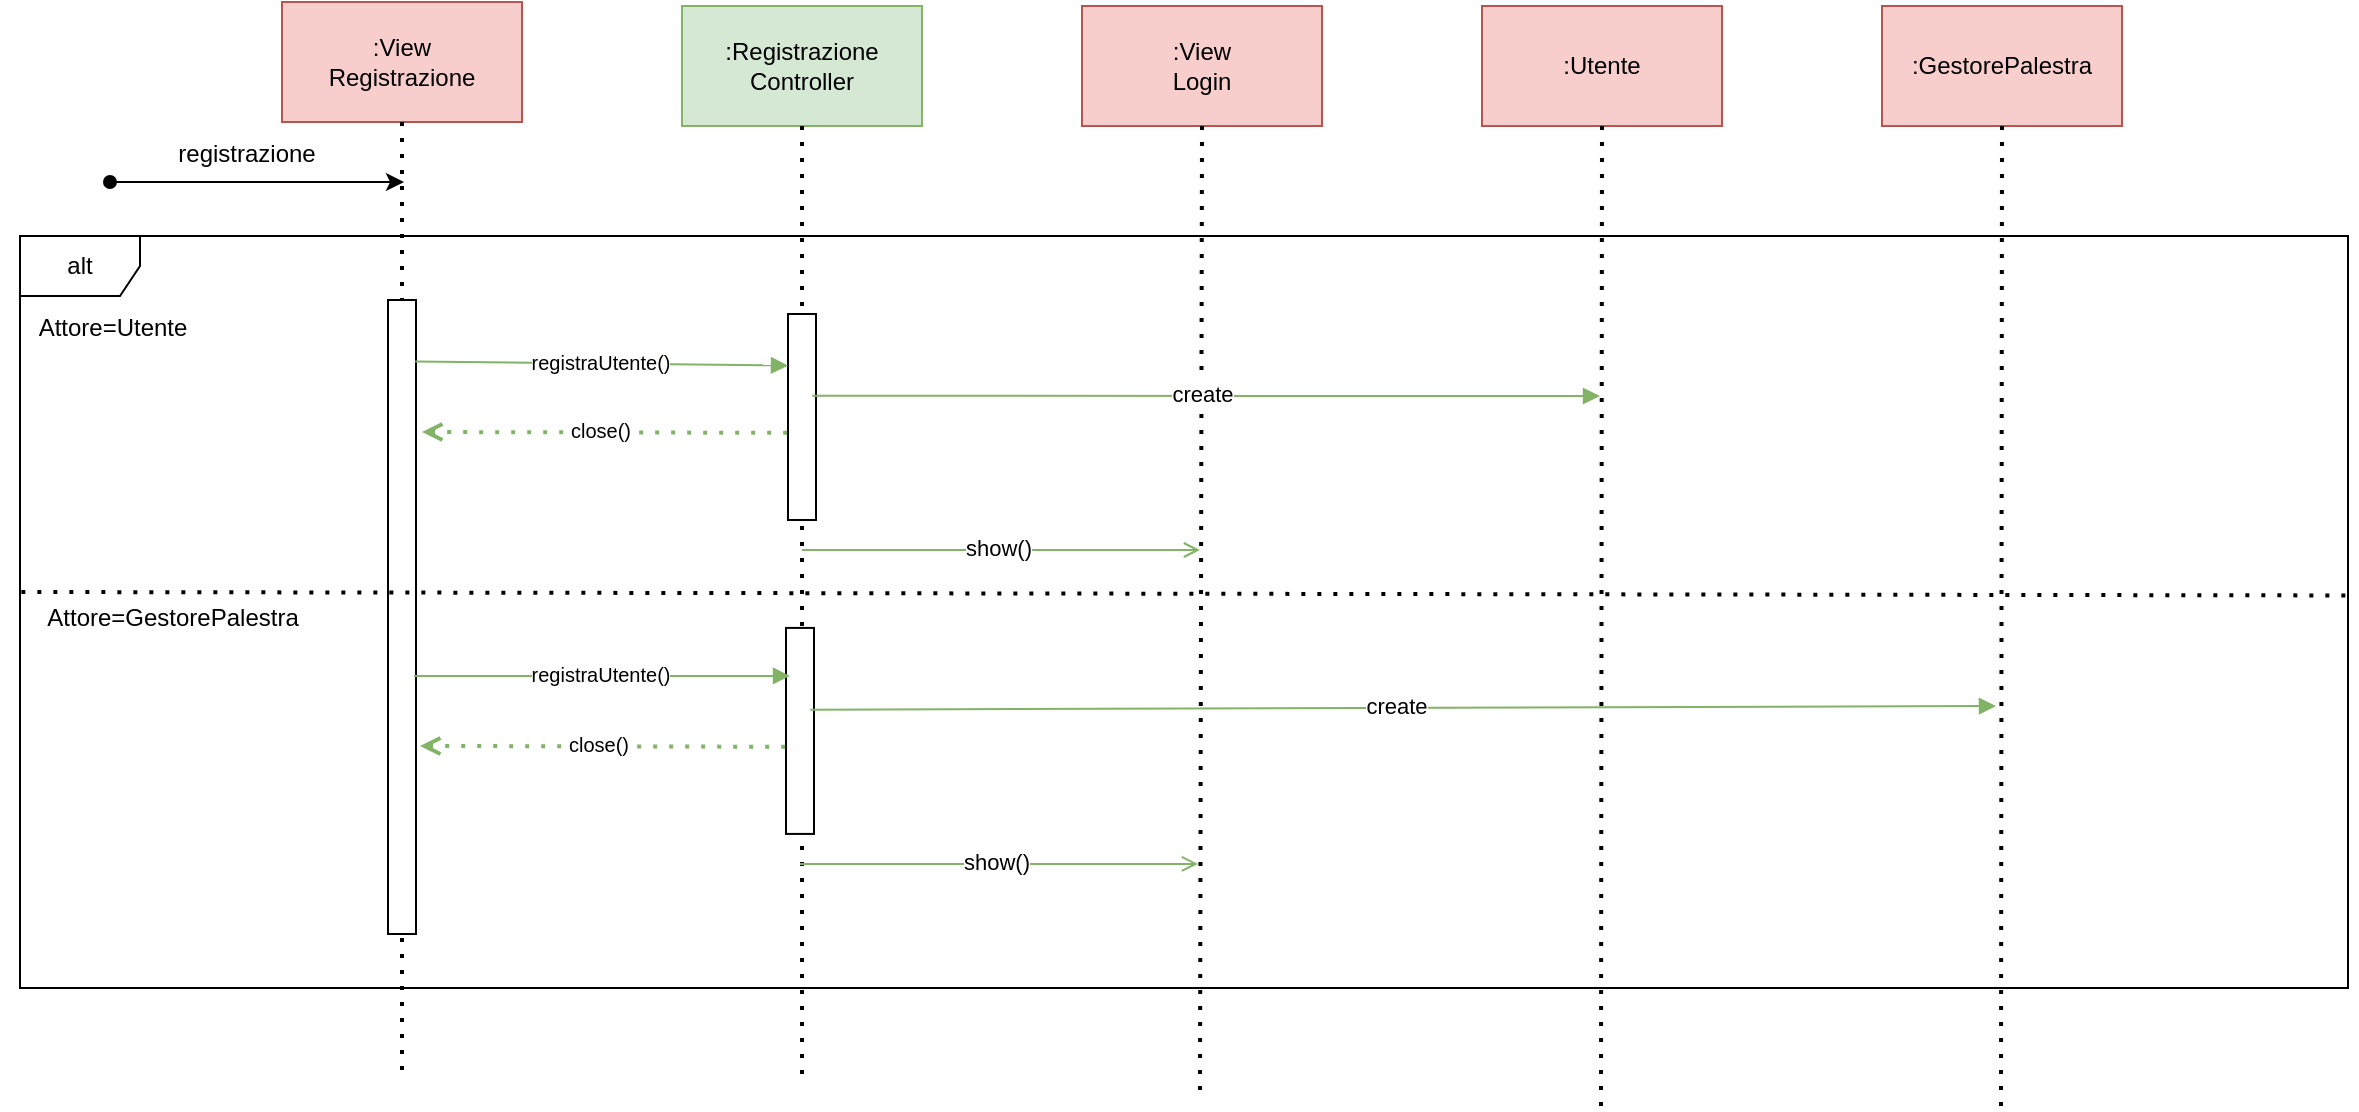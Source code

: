 <mxfile version="24.4.13" type="github">
  <diagram name="Page-1" id="HaIGnK4oBKCUf0zDOcYd">
    <mxGraphModel dx="1436" dy="1009" grid="0" gridSize="10" guides="1" tooltips="1" connect="1" arrows="1" fold="1" page="0" pageScale="1" pageWidth="850" pageHeight="1100" math="0" shadow="0">
      <root>
        <mxCell id="0" />
        <mxCell id="1" parent="0" />
        <mxCell id="sgFyzHYu5diykc7bS-y--1" value="&lt;div&gt;:View&lt;/div&gt;&lt;div&gt;Registrazione&lt;br&gt;&lt;/div&gt;" style="rounded=0;whiteSpace=wrap;html=1;fillColor=#f8cecc;strokeColor=#b85450;" parent="1" vertex="1">
          <mxGeometry x="-192" y="-91" width="120" height="60" as="geometry" />
        </mxCell>
        <mxCell id="sgFyzHYu5diykc7bS-y--2" value="&lt;div&gt;:Registrazione&lt;/div&gt;&lt;div&gt;Controller&lt;br&gt;&lt;/div&gt;" style="rounded=0;whiteSpace=wrap;html=1;fillColor=#d5e8d4;strokeColor=#82b366;" parent="1" vertex="1">
          <mxGeometry x="8" y="-89" width="120" height="60" as="geometry" />
        </mxCell>
        <mxCell id="sgFyzHYu5diykc7bS-y--3" value="&lt;div&gt;:View&lt;/div&gt;&lt;div&gt;Login&lt;br&gt;&lt;/div&gt;" style="rounded=0;whiteSpace=wrap;html=1;fillColor=#f8cecc;strokeColor=#b85450;" parent="1" vertex="1">
          <mxGeometry x="208" y="-89" width="120" height="60" as="geometry" />
        </mxCell>
        <mxCell id="sgFyzHYu5diykc7bS-y--4" value="" style="endArrow=none;dashed=1;html=1;dashPattern=1 3;strokeWidth=2;rounded=0;exitX=0.5;exitY=1;exitDx=0;exitDy=0;" parent="1" source="sgFyzHYu5diykc7bS-y--1" edge="1">
          <mxGeometry width="50" height="50" relative="1" as="geometry">
            <mxPoint x="255" y="42" as="sourcePoint" />
            <mxPoint x="-132" y="447" as="targetPoint" />
          </mxGeometry>
        </mxCell>
        <mxCell id="sgFyzHYu5diykc7bS-y--5" value="" style="endArrow=none;dashed=1;html=1;dashPattern=1 3;strokeWidth=2;rounded=0;exitX=0.5;exitY=1;exitDx=0;exitDy=0;" parent="1" source="sgFyzHYu5diykc7bS-y--2" edge="1">
          <mxGeometry width="50" height="50" relative="1" as="geometry">
            <mxPoint x="69" y="-21" as="sourcePoint" />
            <mxPoint x="68" y="450" as="targetPoint" />
          </mxGeometry>
        </mxCell>
        <mxCell id="sgFyzHYu5diykc7bS-y--6" value="" style="endArrow=none;dashed=1;html=1;dashPattern=1 3;strokeWidth=2;rounded=0;exitX=0.5;exitY=1;exitDx=0;exitDy=0;" parent="1" source="sgFyzHYu5diykc7bS-y--3" edge="1">
          <mxGeometry width="50" height="50" relative="1" as="geometry">
            <mxPoint x="265" y="-20" as="sourcePoint" />
            <mxPoint x="267" y="453" as="targetPoint" />
          </mxGeometry>
        </mxCell>
        <mxCell id="sgFyzHYu5diykc7bS-y--8" value="" style="endArrow=classic;html=1;rounded=0;startArrow=oval;startFill=1;" parent="1" edge="1">
          <mxGeometry width="50" height="50" relative="1" as="geometry">
            <mxPoint x="-278" y="-1" as="sourcePoint" />
            <mxPoint x="-131" y="-1" as="targetPoint" />
          </mxGeometry>
        </mxCell>
        <mxCell id="sgFyzHYu5diykc7bS-y--9" value="registrazione" style="text;html=1;align=center;verticalAlign=middle;resizable=0;points=[];autosize=1;strokeColor=none;fillColor=none;" parent="1" vertex="1">
          <mxGeometry x="-263" y="-29.5" width="106" height="29" as="geometry" />
        </mxCell>
        <mxCell id="sgFyzHYu5diykc7bS-y--10" value="alt" style="shape=umlFrame;whiteSpace=wrap;html=1;pointerEvents=0;" parent="1" vertex="1">
          <mxGeometry x="-323" y="26" width="1164" height="376" as="geometry" />
        </mxCell>
        <mxCell id="sgFyzHYu5diykc7bS-y--11" value="Attore=Utente" style="text;html=1;align=center;verticalAlign=middle;resizable=0;points=[];autosize=1;strokeColor=none;fillColor=none;" parent="1" vertex="1">
          <mxGeometry x="-333" y="57.5" width="112" height="29" as="geometry" />
        </mxCell>
        <mxCell id="sgFyzHYu5diykc7bS-y--12" value="Attore=GestorePalestra" style="text;html=1;align=center;verticalAlign=middle;resizable=0;points=[];autosize=1;strokeColor=none;fillColor=none;" parent="1" vertex="1">
          <mxGeometry x="-333" y="202" width="172" height="29" as="geometry" />
        </mxCell>
        <mxCell id="sgFyzHYu5diykc7bS-y--13" value="" style="rounded=0;whiteSpace=wrap;html=1;rotation=90;" parent="1" vertex="1">
          <mxGeometry x="-290.5" y="209.5" width="317" height="14" as="geometry" />
        </mxCell>
        <mxCell id="tAjwpxmvIy6WhinLWTYL-2" value="" style="endArrow=none;dashed=1;html=1;dashPattern=1 3;strokeWidth=2;rounded=0;exitX=0.001;exitY=0.562;exitDx=0;exitDy=0;exitPerimeter=0;entryX=1.002;entryY=0.478;entryDx=0;entryDy=0;entryPerimeter=0;" edge="1" parent="1" target="sgFyzHYu5diykc7bS-y--10">
          <mxGeometry width="50" height="50" relative="1" as="geometry">
            <mxPoint x="-322.325" y="203.996" as="sourcePoint" />
            <mxPoint x="351.325" y="205.511" as="targetPoint" />
          </mxGeometry>
        </mxCell>
        <mxCell id="tAjwpxmvIy6WhinLWTYL-3" value="" style="rounded=0;whiteSpace=wrap;html=1;rotation=90;" vertex="1" parent="1">
          <mxGeometry x="16.5" y="109.5" width="103" height="14" as="geometry" />
        </mxCell>
        <mxCell id="tAjwpxmvIy6WhinLWTYL-5" value="" style="endArrow=block;html=1;rounded=0;exitX=0.097;exitY=0.027;exitDx=0;exitDy=0;exitPerimeter=0;fillColor=#d5e8d4;strokeColor=#82b366;endFill=1;entryX=0.25;entryY=1;entryDx=0;entryDy=0;" edge="1" parent="1" source="sgFyzHYu5diykc7bS-y--13" target="tAjwpxmvIy6WhinLWTYL-3">
          <mxGeometry width="50" height="50" relative="1" as="geometry">
            <mxPoint x="-54" y="116" as="sourcePoint" />
            <mxPoint x="61" y="82" as="targetPoint" />
          </mxGeometry>
        </mxCell>
        <mxCell id="tAjwpxmvIy6WhinLWTYL-7" value="&lt;font style=&quot;font-size: 10px;&quot;&gt;registraUtente()&lt;/font&gt;" style="edgeLabel;html=1;align=center;verticalAlign=middle;resizable=0;points=[];" vertex="1" connectable="0" parent="tAjwpxmvIy6WhinLWTYL-5">
          <mxGeometry x="-0.013" y="1" relative="1" as="geometry">
            <mxPoint as="offset" />
          </mxGeometry>
        </mxCell>
        <mxCell id="tAjwpxmvIy6WhinLWTYL-8" value="" style="endArrow=open;dashed=1;html=1;dashPattern=1 3;strokeWidth=2;rounded=0;endFill=0;exitX=0.577;exitY=1.029;exitDx=0;exitDy=0;exitPerimeter=0;fillColor=#d5e8d4;strokeColor=#82b366;" edge="1" parent="1" source="tAjwpxmvIy6WhinLWTYL-3">
          <mxGeometry width="50" height="50" relative="1" as="geometry">
            <mxPoint x="-38" y="168" as="sourcePoint" />
            <mxPoint x="-122" y="124" as="targetPoint" />
          </mxGeometry>
        </mxCell>
        <mxCell id="tAjwpxmvIy6WhinLWTYL-9" value="&lt;font style=&quot;font-size: 10px;&quot;&gt;close()&lt;/font&gt;" style="edgeLabel;html=1;align=center;verticalAlign=middle;resizable=0;points=[];" vertex="1" connectable="0" parent="tAjwpxmvIy6WhinLWTYL-8">
          <mxGeometry x="0.029" y="-1" relative="1" as="geometry">
            <mxPoint as="offset" />
          </mxGeometry>
        </mxCell>
        <mxCell id="tAjwpxmvIy6WhinLWTYL-10" value=":Utente" style="rounded=0;whiteSpace=wrap;html=1;fillColor=#f8cecc;strokeColor=#b85450;" vertex="1" parent="1">
          <mxGeometry x="408" y="-89" width="120" height="60" as="geometry" />
        </mxCell>
        <mxCell id="tAjwpxmvIy6WhinLWTYL-11" value=":GestorePalestra" style="rounded=0;whiteSpace=wrap;html=1;fillColor=#f8cecc;strokeColor=#b85450;" vertex="1" parent="1">
          <mxGeometry x="608" y="-89" width="120" height="60" as="geometry" />
        </mxCell>
        <mxCell id="tAjwpxmvIy6WhinLWTYL-13" value="" style="endArrow=none;dashed=1;html=1;dashPattern=1 3;strokeWidth=2;rounded=0;exitX=0.5;exitY=1;exitDx=0;exitDy=0;" edge="1" parent="1" source="tAjwpxmvIy6WhinLWTYL-10">
          <mxGeometry width="50" height="50" relative="1" as="geometry">
            <mxPoint x="468.5" y="-21" as="sourcePoint" />
            <mxPoint x="467.5" y="461" as="targetPoint" />
          </mxGeometry>
        </mxCell>
        <mxCell id="tAjwpxmvIy6WhinLWTYL-14" value="" style="endArrow=none;dashed=1;html=1;dashPattern=1 3;strokeWidth=2;rounded=0;exitX=0.5;exitY=1;exitDx=0;exitDy=0;" edge="1" parent="1" source="tAjwpxmvIy6WhinLWTYL-11">
          <mxGeometry width="50" height="50" relative="1" as="geometry">
            <mxPoint x="668.5" y="-21" as="sourcePoint" />
            <mxPoint x="667.5" y="461" as="targetPoint" />
          </mxGeometry>
        </mxCell>
        <mxCell id="tAjwpxmvIy6WhinLWTYL-15" value="" style="endArrow=block;html=1;rounded=0;exitX=0.397;exitY=0.133;exitDx=0;exitDy=0;exitPerimeter=0;fillColor=#d5e8d4;strokeColor=#82b366;endFill=1;" edge="1" parent="1" source="tAjwpxmvIy6WhinLWTYL-3">
          <mxGeometry width="50" height="50" relative="1" as="geometry">
            <mxPoint x="77" y="106" as="sourcePoint" />
            <mxPoint x="467" y="106" as="targetPoint" />
          </mxGeometry>
        </mxCell>
        <mxCell id="tAjwpxmvIy6WhinLWTYL-16" value="create" style="edgeLabel;html=1;align=center;verticalAlign=middle;resizable=0;points=[];" vertex="1" connectable="0" parent="tAjwpxmvIy6WhinLWTYL-15">
          <mxGeometry x="-0.013" y="1" relative="1" as="geometry">
            <mxPoint as="offset" />
          </mxGeometry>
        </mxCell>
        <mxCell id="tAjwpxmvIy6WhinLWTYL-17" value="" style="endArrow=open;html=1;rounded=0;exitX=0.097;exitY=0.027;exitDx=0;exitDy=0;exitPerimeter=0;fillColor=#d5e8d4;strokeColor=#82b366;endFill=0;" edge="1" parent="1">
          <mxGeometry width="50" height="50" relative="1" as="geometry">
            <mxPoint x="68" y="183" as="sourcePoint" />
            <mxPoint x="267" y="183" as="targetPoint" />
          </mxGeometry>
        </mxCell>
        <mxCell id="tAjwpxmvIy6WhinLWTYL-18" value="show()" style="edgeLabel;html=1;align=center;verticalAlign=middle;resizable=0;points=[];" vertex="1" connectable="0" parent="tAjwpxmvIy6WhinLWTYL-17">
          <mxGeometry x="-0.013" y="1" relative="1" as="geometry">
            <mxPoint as="offset" />
          </mxGeometry>
        </mxCell>
        <mxCell id="tAjwpxmvIy6WhinLWTYL-25" value="" style="rounded=0;whiteSpace=wrap;html=1;rotation=90;" vertex="1" parent="1">
          <mxGeometry x="15.5" y="266.46" width="103" height="14" as="geometry" />
        </mxCell>
        <mxCell id="tAjwpxmvIy6WhinLWTYL-26" value="" style="endArrow=block;html=1;rounded=0;exitX=0.097;exitY=0.027;exitDx=0;exitDy=0;exitPerimeter=0;fillColor=#d5e8d4;strokeColor=#82b366;endFill=1;entryX=0.233;entryY=0.857;entryDx=0;entryDy=0;entryPerimeter=0;" edge="1" target="tAjwpxmvIy6WhinLWTYL-25" parent="1">
          <mxGeometry width="50" height="50" relative="1" as="geometry">
            <mxPoint x="-126" y="245.96" as="sourcePoint" />
            <mxPoint x="60" y="238.96" as="targetPoint" />
          </mxGeometry>
        </mxCell>
        <mxCell id="tAjwpxmvIy6WhinLWTYL-27" value="&lt;font style=&quot;font-size: 10px;&quot;&gt;registraUtente()&lt;/font&gt;" style="edgeLabel;html=1;align=center;verticalAlign=middle;resizable=0;points=[];" vertex="1" connectable="0" parent="tAjwpxmvIy6WhinLWTYL-26">
          <mxGeometry x="-0.013" y="1" relative="1" as="geometry">
            <mxPoint as="offset" />
          </mxGeometry>
        </mxCell>
        <mxCell id="tAjwpxmvIy6WhinLWTYL-28" value="" style="endArrow=open;dashed=1;html=1;dashPattern=1 3;strokeWidth=2;rounded=0;endFill=0;exitX=0.577;exitY=1.029;exitDx=0;exitDy=0;exitPerimeter=0;fillColor=#d5e8d4;strokeColor=#82b366;" edge="1" source="tAjwpxmvIy6WhinLWTYL-25" parent="1">
          <mxGeometry width="50" height="50" relative="1" as="geometry">
            <mxPoint x="-39" y="324.96" as="sourcePoint" />
            <mxPoint x="-123" y="280.96" as="targetPoint" />
          </mxGeometry>
        </mxCell>
        <mxCell id="tAjwpxmvIy6WhinLWTYL-29" value="&lt;font style=&quot;font-size: 10px;&quot;&gt;close()&lt;/font&gt;" style="edgeLabel;html=1;align=center;verticalAlign=middle;resizable=0;points=[];" vertex="1" connectable="0" parent="tAjwpxmvIy6WhinLWTYL-28">
          <mxGeometry x="0.029" y="-1" relative="1" as="geometry">
            <mxPoint as="offset" />
          </mxGeometry>
        </mxCell>
        <mxCell id="tAjwpxmvIy6WhinLWTYL-30" value="" style="endArrow=block;html=1;rounded=0;exitX=0.397;exitY=0.133;exitDx=0;exitDy=0;exitPerimeter=0;fillColor=#d5e8d4;strokeColor=#82b366;endFill=1;" edge="1" source="tAjwpxmvIy6WhinLWTYL-25" parent="1">
          <mxGeometry width="50" height="50" relative="1" as="geometry">
            <mxPoint x="76" y="262.96" as="sourcePoint" />
            <mxPoint x="665" y="261" as="targetPoint" />
          </mxGeometry>
        </mxCell>
        <mxCell id="tAjwpxmvIy6WhinLWTYL-31" value="create" style="edgeLabel;html=1;align=center;verticalAlign=middle;resizable=0;points=[];" vertex="1" connectable="0" parent="tAjwpxmvIy6WhinLWTYL-30">
          <mxGeometry x="-0.013" y="1" relative="1" as="geometry">
            <mxPoint as="offset" />
          </mxGeometry>
        </mxCell>
        <mxCell id="tAjwpxmvIy6WhinLWTYL-32" value="" style="endArrow=open;html=1;rounded=0;exitX=0.097;exitY=0.027;exitDx=0;exitDy=0;exitPerimeter=0;fillColor=#d5e8d4;strokeColor=#82b366;endFill=0;" edge="1" parent="1">
          <mxGeometry width="50" height="50" relative="1" as="geometry">
            <mxPoint x="67" y="339.96" as="sourcePoint" />
            <mxPoint x="266" y="339.96" as="targetPoint" />
          </mxGeometry>
        </mxCell>
        <mxCell id="tAjwpxmvIy6WhinLWTYL-33" value="show()" style="edgeLabel;html=1;align=center;verticalAlign=middle;resizable=0;points=[];" vertex="1" connectable="0" parent="tAjwpxmvIy6WhinLWTYL-32">
          <mxGeometry x="-0.013" y="1" relative="1" as="geometry">
            <mxPoint as="offset" />
          </mxGeometry>
        </mxCell>
      </root>
    </mxGraphModel>
  </diagram>
</mxfile>
